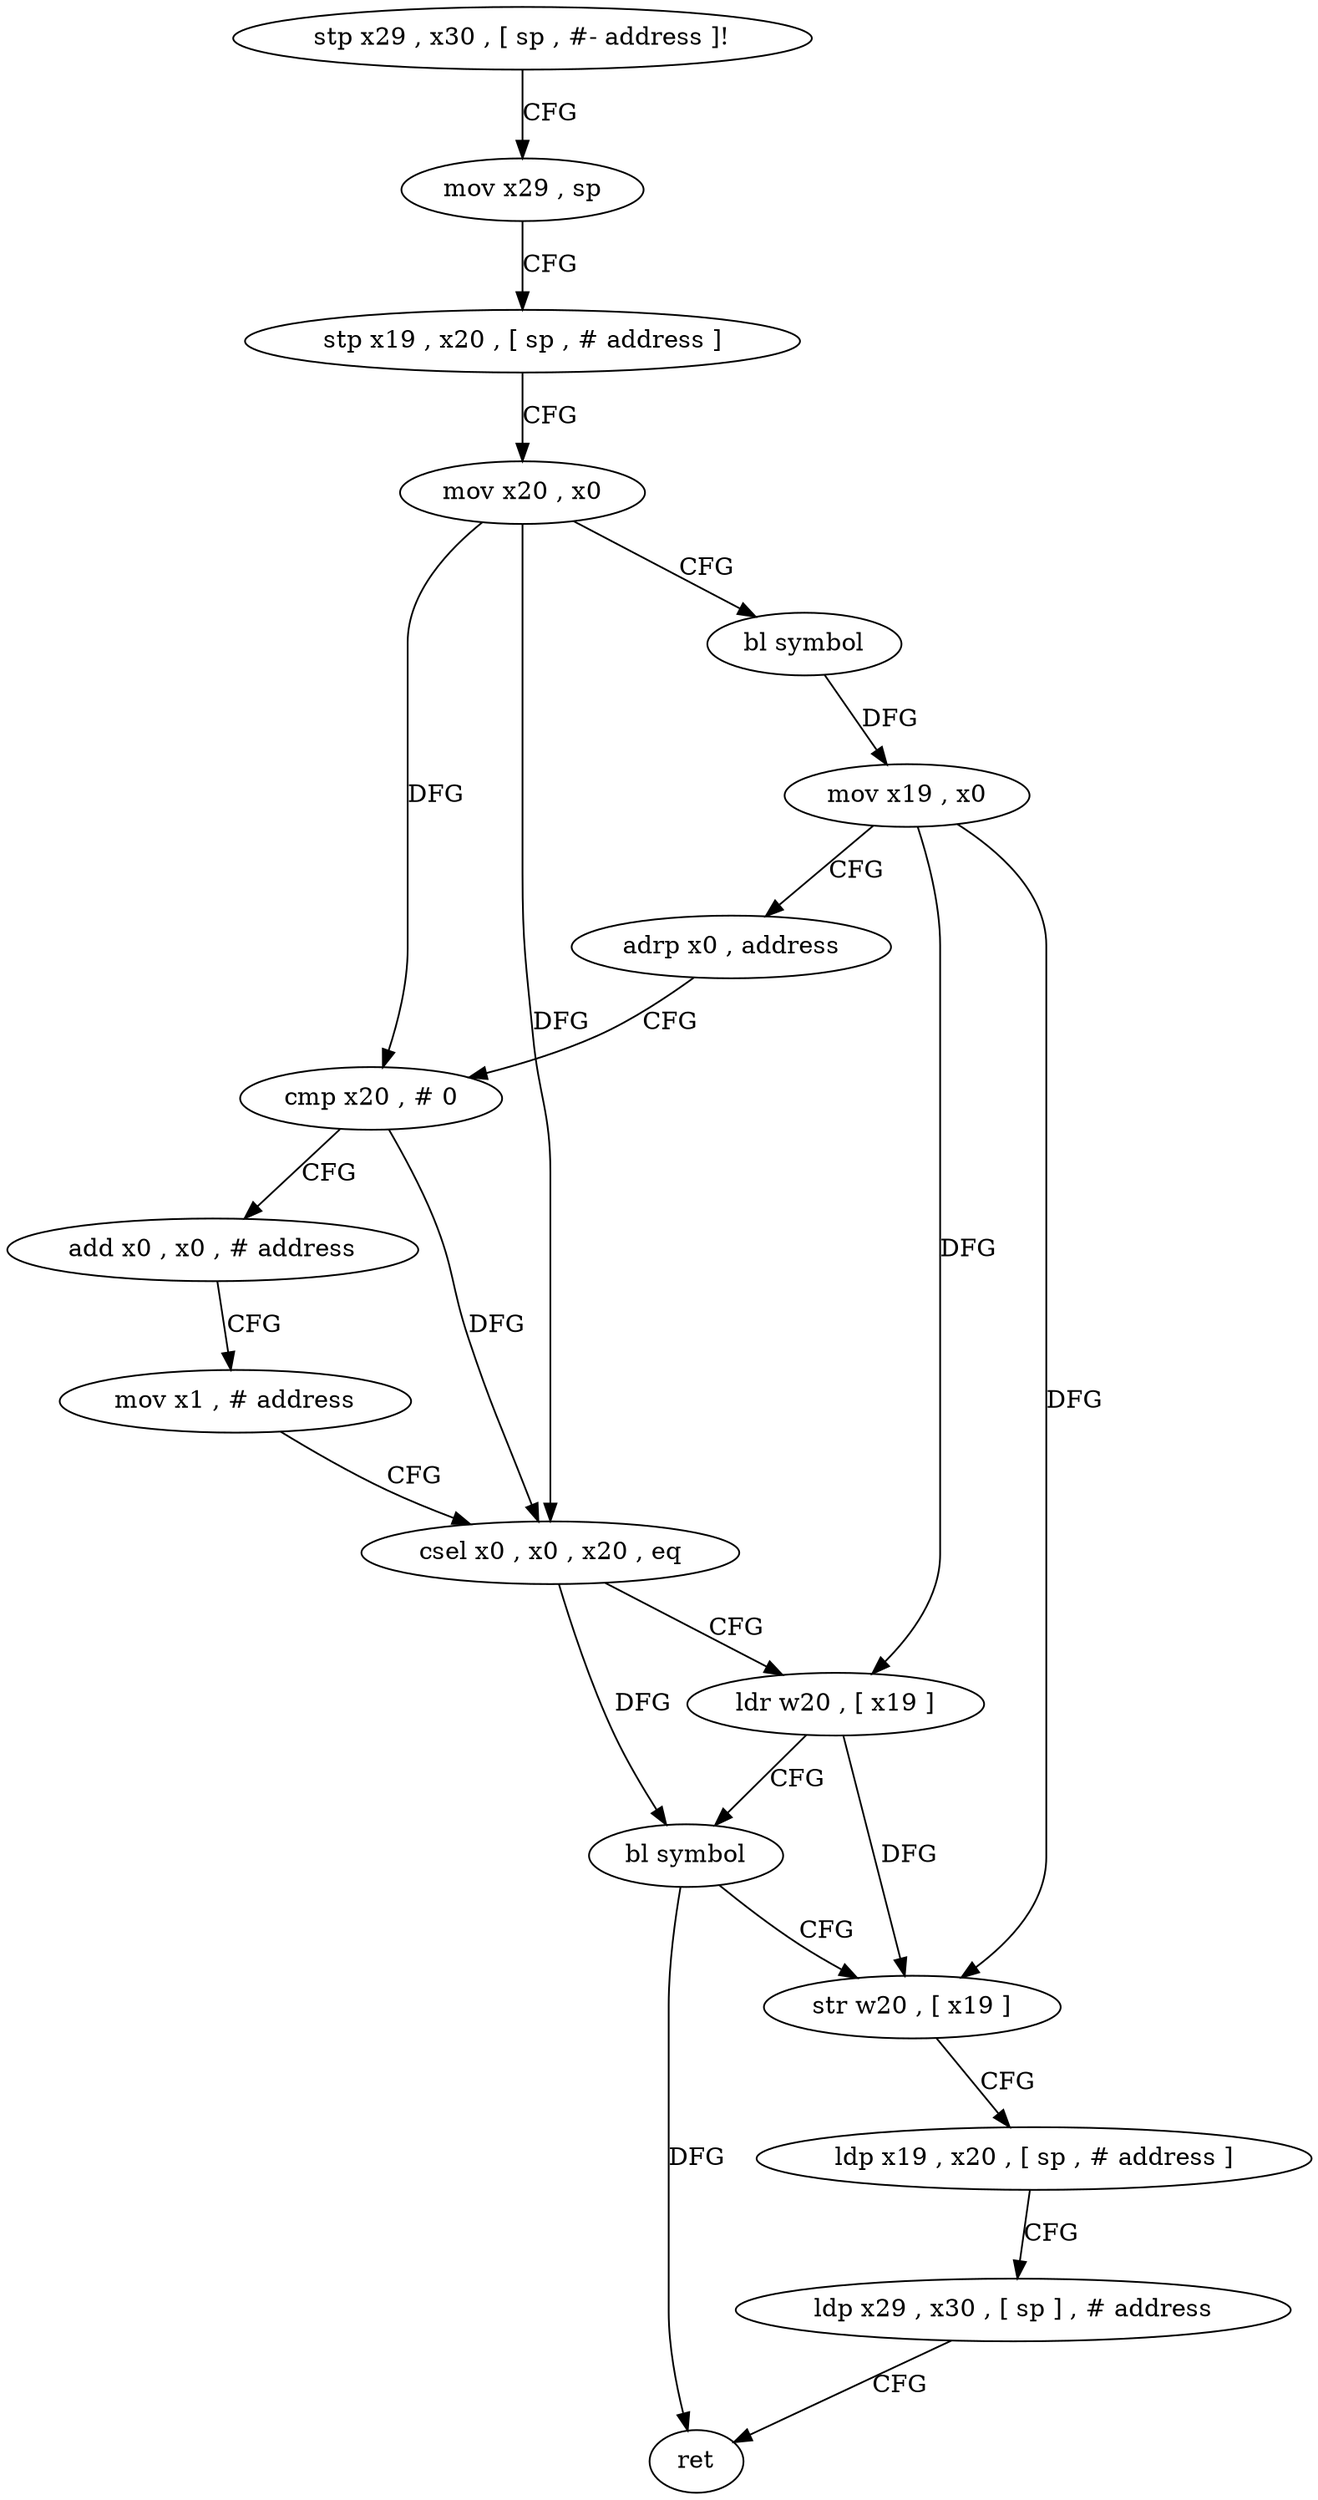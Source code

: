 digraph "func" {
"4345888" [label = "stp x29 , x30 , [ sp , #- address ]!" ]
"4345892" [label = "mov x29 , sp" ]
"4345896" [label = "stp x19 , x20 , [ sp , # address ]" ]
"4345900" [label = "mov x20 , x0" ]
"4345904" [label = "bl symbol" ]
"4345908" [label = "mov x19 , x0" ]
"4345912" [label = "adrp x0 , address" ]
"4345916" [label = "cmp x20 , # 0" ]
"4345920" [label = "add x0 , x0 , # address" ]
"4345924" [label = "mov x1 , # address" ]
"4345928" [label = "csel x0 , x0 , x20 , eq" ]
"4345932" [label = "ldr w20 , [ x19 ]" ]
"4345936" [label = "bl symbol" ]
"4345940" [label = "str w20 , [ x19 ]" ]
"4345944" [label = "ldp x19 , x20 , [ sp , # address ]" ]
"4345948" [label = "ldp x29 , x30 , [ sp ] , # address" ]
"4345952" [label = "ret" ]
"4345888" -> "4345892" [ label = "CFG" ]
"4345892" -> "4345896" [ label = "CFG" ]
"4345896" -> "4345900" [ label = "CFG" ]
"4345900" -> "4345904" [ label = "CFG" ]
"4345900" -> "4345916" [ label = "DFG" ]
"4345900" -> "4345928" [ label = "DFG" ]
"4345904" -> "4345908" [ label = "DFG" ]
"4345908" -> "4345912" [ label = "CFG" ]
"4345908" -> "4345932" [ label = "DFG" ]
"4345908" -> "4345940" [ label = "DFG" ]
"4345912" -> "4345916" [ label = "CFG" ]
"4345916" -> "4345920" [ label = "CFG" ]
"4345916" -> "4345928" [ label = "DFG" ]
"4345920" -> "4345924" [ label = "CFG" ]
"4345924" -> "4345928" [ label = "CFG" ]
"4345928" -> "4345932" [ label = "CFG" ]
"4345928" -> "4345936" [ label = "DFG" ]
"4345932" -> "4345936" [ label = "CFG" ]
"4345932" -> "4345940" [ label = "DFG" ]
"4345936" -> "4345940" [ label = "CFG" ]
"4345936" -> "4345952" [ label = "DFG" ]
"4345940" -> "4345944" [ label = "CFG" ]
"4345944" -> "4345948" [ label = "CFG" ]
"4345948" -> "4345952" [ label = "CFG" ]
}

